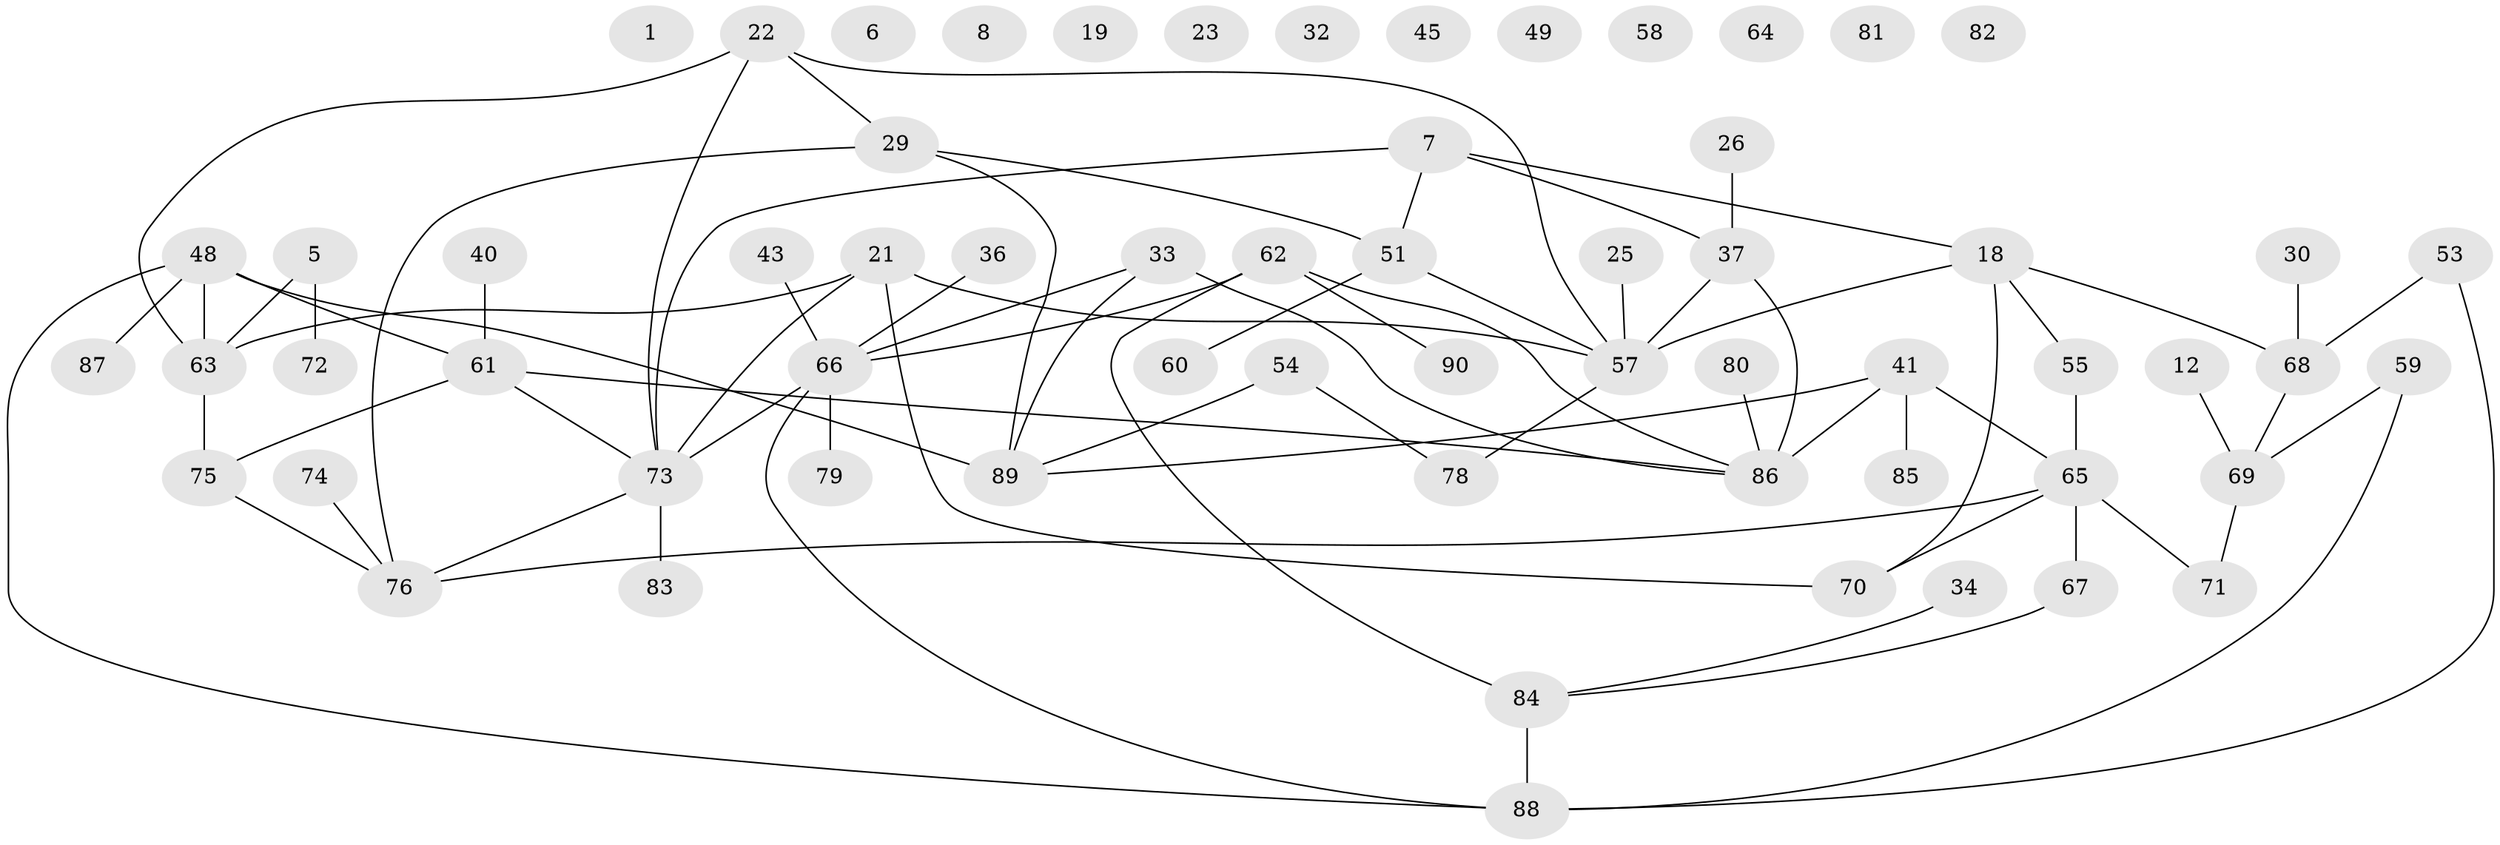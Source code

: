 // original degree distribution, {0: 0.13333333333333333, 5: 0.07777777777777778, 2: 0.15555555555555556, 3: 0.2, 4: 0.18888888888888888, 6: 0.022222222222222223, 1: 0.2111111111111111, 8: 0.011111111111111112}
// Generated by graph-tools (version 1.1) at 2025/42/03/04/25 21:42:23]
// undirected, 63 vertices, 77 edges
graph export_dot {
graph [start="1"]
  node [color=gray90,style=filled];
  1;
  5;
  6;
  7;
  8;
  12;
  18 [super="+2"];
  19;
  21 [super="+4"];
  22;
  23;
  25;
  26;
  29;
  30;
  32;
  33;
  34;
  36;
  37;
  40;
  41 [super="+11"];
  43;
  45;
  48 [super="+35"];
  49;
  51;
  53;
  54 [super="+47"];
  55 [super="+14+52"];
  57 [super="+38"];
  58;
  59;
  60;
  61;
  62 [super="+17+46"];
  63 [super="+16+56"];
  64;
  65 [super="+24"];
  66 [super="+28+27"];
  67;
  68;
  69;
  70;
  71;
  72;
  73;
  74;
  75 [super="+39"];
  76 [super="+3"];
  78;
  79;
  80;
  81;
  82;
  83;
  84;
  85;
  86 [super="+15+77"];
  87;
  88 [super="+42"];
  89 [super="+10"];
  90;
  5 -- 72;
  5 -- 63;
  7 -- 18;
  7 -- 37;
  7 -- 51;
  7 -- 73;
  12 -- 69;
  18 -- 68;
  18 -- 70;
  18 -- 55;
  18 -- 57;
  21 -- 57;
  21 -- 73;
  21 -- 70;
  21 -- 63;
  22 -- 29;
  22 -- 57;
  22 -- 73;
  22 -- 63;
  25 -- 57;
  26 -- 37;
  29 -- 51;
  29 -- 76;
  29 -- 89;
  30 -- 68;
  33 -- 89;
  33 -- 86;
  33 -- 66;
  34 -- 84;
  36 -- 66;
  37 -- 86;
  37 -- 57;
  40 -- 61;
  41 -- 65 [weight=2];
  41 -- 85;
  41 -- 86 [weight=3];
  41 -- 89;
  43 -- 66;
  48 -- 87;
  48 -- 88;
  48 -- 89;
  48 -- 61;
  48 -- 63;
  51 -- 57;
  51 -- 60;
  53 -- 68;
  53 -- 88;
  54 -- 78 [weight=2];
  54 -- 89;
  55 -- 65;
  57 -- 78 [weight=2];
  59 -- 69;
  59 -- 88;
  61 -- 73;
  61 -- 86;
  61 -- 75;
  62 -- 90;
  62 -- 84 [weight=2];
  62 -- 86;
  62 -- 66;
  63 -- 75;
  65 -- 70 [weight=2];
  65 -- 71;
  65 -- 67;
  65 -- 76;
  66 -- 73 [weight=2];
  66 -- 88;
  66 -- 79;
  67 -- 84;
  68 -- 69;
  69 -- 71;
  73 -- 76;
  73 -- 83;
  74 -- 76;
  75 -- 76;
  80 -- 86;
  84 -- 88;
}
